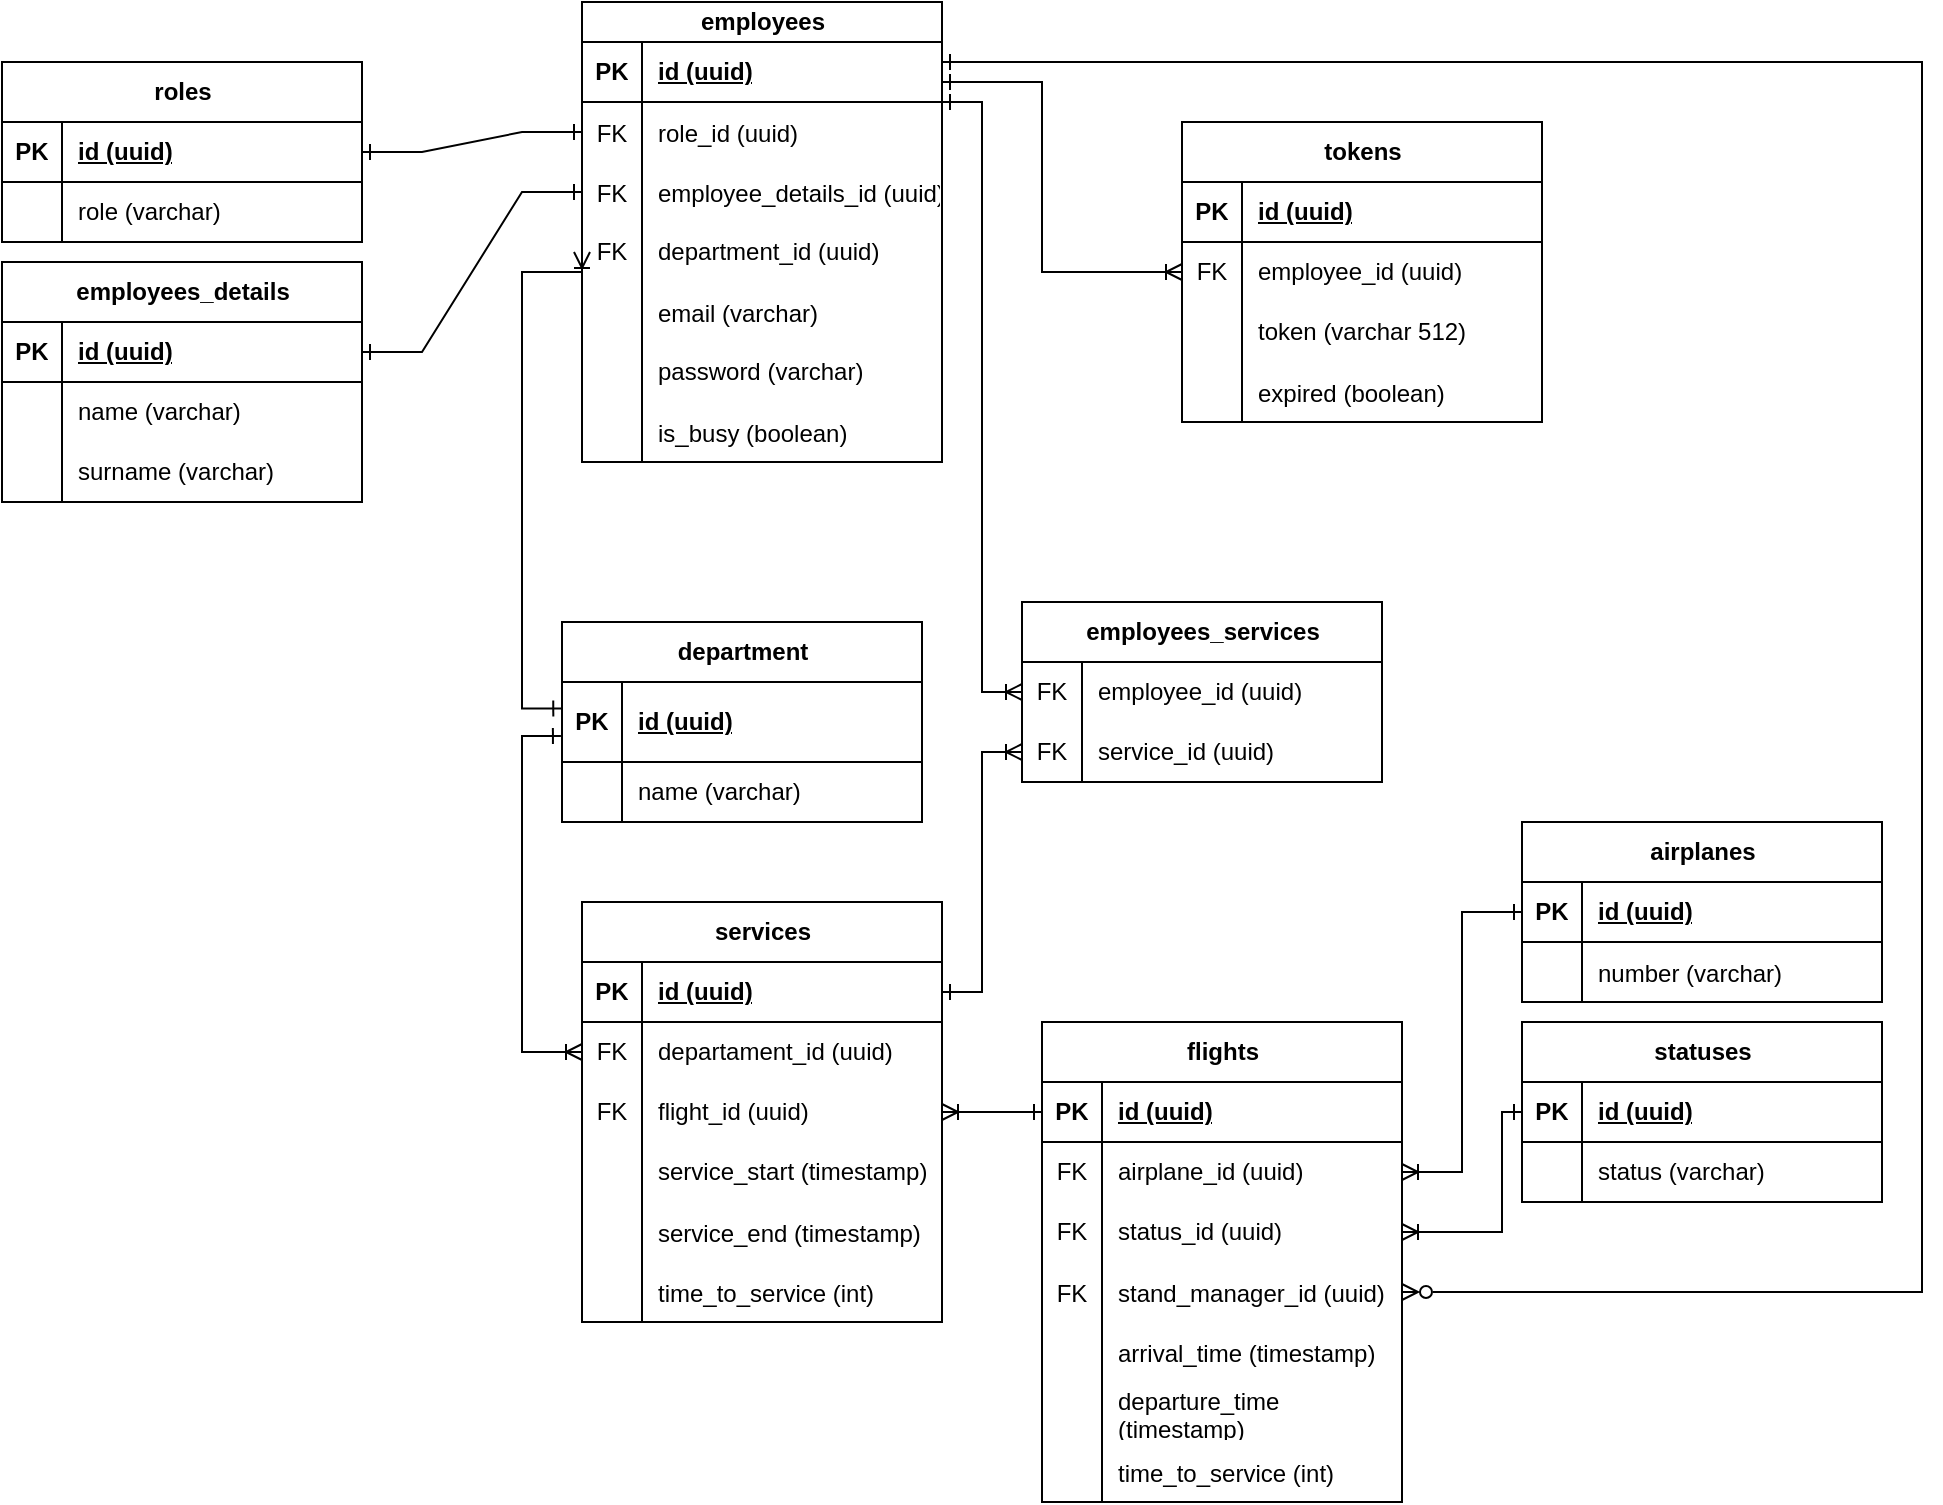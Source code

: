 <mxfile version="21.3.7" type="device">
  <diagram name="Page-1" id="9OQjHVaJ9Mn7HhpADd8H">
    <mxGraphModel dx="478" dy="251" grid="1" gridSize="10" guides="1" tooltips="1" connect="1" arrows="1" fold="1" page="1" pageScale="1" pageWidth="1100" pageHeight="850" math="0" shadow="0">
      <root>
        <mxCell id="0" />
        <mxCell id="1" parent="0" />
        <mxCell id="fizFwtKaP-gUEQBEpYHd-14" value="&lt;div&gt;roles&lt;/div&gt;" style="shape=table;startSize=30;container=1;collapsible=1;childLayout=tableLayout;fixedRows=1;rowLines=0;fontStyle=1;align=center;resizeLast=1;html=1;" parent="1" vertex="1">
          <mxGeometry x="110" y="40" width="180" height="90" as="geometry" />
        </mxCell>
        <mxCell id="fizFwtKaP-gUEQBEpYHd-15" value="" style="shape=tableRow;horizontal=0;startSize=0;swimlaneHead=0;swimlaneBody=0;fillColor=none;collapsible=0;dropTarget=0;points=[[0,0.5],[1,0.5]];portConstraint=eastwest;top=0;left=0;right=0;bottom=1;" parent="fizFwtKaP-gUEQBEpYHd-14" vertex="1">
          <mxGeometry y="30" width="180" height="30" as="geometry" />
        </mxCell>
        <mxCell id="fizFwtKaP-gUEQBEpYHd-16" value="PK" style="shape=partialRectangle;connectable=0;fillColor=none;top=0;left=0;bottom=0;right=0;fontStyle=1;overflow=hidden;whiteSpace=wrap;html=1;" parent="fizFwtKaP-gUEQBEpYHd-15" vertex="1">
          <mxGeometry width="30" height="30" as="geometry">
            <mxRectangle width="30" height="30" as="alternateBounds" />
          </mxGeometry>
        </mxCell>
        <mxCell id="fizFwtKaP-gUEQBEpYHd-17" value="id (uuid)" style="shape=partialRectangle;connectable=0;fillColor=none;top=0;left=0;bottom=0;right=0;align=left;spacingLeft=6;fontStyle=5;overflow=hidden;whiteSpace=wrap;html=1;" parent="fizFwtKaP-gUEQBEpYHd-15" vertex="1">
          <mxGeometry x="30" width="150" height="30" as="geometry">
            <mxRectangle width="150" height="30" as="alternateBounds" />
          </mxGeometry>
        </mxCell>
        <mxCell id="fizFwtKaP-gUEQBEpYHd-18" value="" style="shape=tableRow;horizontal=0;startSize=0;swimlaneHead=0;swimlaneBody=0;fillColor=none;collapsible=0;dropTarget=0;points=[[0,0.5],[1,0.5]];portConstraint=eastwest;top=0;left=0;right=0;bottom=0;" parent="fizFwtKaP-gUEQBEpYHd-14" vertex="1">
          <mxGeometry y="60" width="180" height="30" as="geometry" />
        </mxCell>
        <mxCell id="fizFwtKaP-gUEQBEpYHd-19" value="" style="shape=partialRectangle;connectable=0;fillColor=none;top=0;left=0;bottom=0;right=0;editable=1;overflow=hidden;whiteSpace=wrap;html=1;" parent="fizFwtKaP-gUEQBEpYHd-18" vertex="1">
          <mxGeometry width="30" height="30" as="geometry">
            <mxRectangle width="30" height="30" as="alternateBounds" />
          </mxGeometry>
        </mxCell>
        <mxCell id="fizFwtKaP-gUEQBEpYHd-20" value="role (varchar)" style="shape=partialRectangle;connectable=0;fillColor=none;top=0;left=0;bottom=0;right=0;align=left;spacingLeft=6;overflow=hidden;whiteSpace=wrap;html=1;" parent="fizFwtKaP-gUEQBEpYHd-18" vertex="1">
          <mxGeometry x="30" width="150" height="30" as="geometry">
            <mxRectangle width="150" height="30" as="alternateBounds" />
          </mxGeometry>
        </mxCell>
        <mxCell id="fizFwtKaP-gUEQBEpYHd-28" value="flights" style="shape=table;startSize=30;container=1;collapsible=1;childLayout=tableLayout;fixedRows=1;rowLines=0;fontStyle=1;align=center;resizeLast=1;html=1;" parent="1" vertex="1">
          <mxGeometry x="630" y="520" width="180" height="240" as="geometry" />
        </mxCell>
        <mxCell id="fizFwtKaP-gUEQBEpYHd-29" value="" style="shape=tableRow;horizontal=0;startSize=0;swimlaneHead=0;swimlaneBody=0;fillColor=none;collapsible=0;dropTarget=0;points=[[0,0.5],[1,0.5]];portConstraint=eastwest;top=0;left=0;right=0;bottom=1;" parent="fizFwtKaP-gUEQBEpYHd-28" vertex="1">
          <mxGeometry y="30" width="180" height="30" as="geometry" />
        </mxCell>
        <mxCell id="fizFwtKaP-gUEQBEpYHd-30" value="PK" style="shape=partialRectangle;connectable=0;fillColor=none;top=0;left=0;bottom=0;right=0;fontStyle=1;overflow=hidden;whiteSpace=wrap;html=1;" parent="fizFwtKaP-gUEQBEpYHd-29" vertex="1">
          <mxGeometry width="30" height="30" as="geometry">
            <mxRectangle width="30" height="30" as="alternateBounds" />
          </mxGeometry>
        </mxCell>
        <mxCell id="fizFwtKaP-gUEQBEpYHd-31" value="id  (uuid)" style="shape=partialRectangle;connectable=0;fillColor=none;top=0;left=0;bottom=0;right=0;align=left;spacingLeft=6;fontStyle=5;overflow=hidden;whiteSpace=wrap;html=1;" parent="fizFwtKaP-gUEQBEpYHd-29" vertex="1">
          <mxGeometry x="30" width="150" height="30" as="geometry">
            <mxRectangle width="150" height="30" as="alternateBounds" />
          </mxGeometry>
        </mxCell>
        <mxCell id="fizFwtKaP-gUEQBEpYHd-32" value="" style="shape=tableRow;horizontal=0;startSize=0;swimlaneHead=0;swimlaneBody=0;fillColor=none;collapsible=0;dropTarget=0;points=[[0,0.5],[1,0.5]];portConstraint=eastwest;top=0;left=0;right=0;bottom=0;" parent="fizFwtKaP-gUEQBEpYHd-28" vertex="1">
          <mxGeometry y="60" width="180" height="30" as="geometry" />
        </mxCell>
        <mxCell id="fizFwtKaP-gUEQBEpYHd-33" value="FK" style="shape=partialRectangle;connectable=0;fillColor=none;top=0;left=0;bottom=0;right=0;editable=1;overflow=hidden;whiteSpace=wrap;html=1;" parent="fizFwtKaP-gUEQBEpYHd-32" vertex="1">
          <mxGeometry width="30" height="30" as="geometry">
            <mxRectangle width="30" height="30" as="alternateBounds" />
          </mxGeometry>
        </mxCell>
        <mxCell id="fizFwtKaP-gUEQBEpYHd-34" value="airplane_id (uuid)" style="shape=partialRectangle;connectable=0;fillColor=none;top=0;left=0;bottom=0;right=0;align=left;spacingLeft=6;overflow=hidden;whiteSpace=wrap;html=1;" parent="fizFwtKaP-gUEQBEpYHd-32" vertex="1">
          <mxGeometry x="30" width="150" height="30" as="geometry">
            <mxRectangle width="150" height="30" as="alternateBounds" />
          </mxGeometry>
        </mxCell>
        <mxCell id="fizFwtKaP-gUEQBEpYHd-35" value="" style="shape=tableRow;horizontal=0;startSize=0;swimlaneHead=0;swimlaneBody=0;fillColor=none;collapsible=0;dropTarget=0;points=[[0,0.5],[1,0.5]];portConstraint=eastwest;top=0;left=0;right=0;bottom=0;" parent="fizFwtKaP-gUEQBEpYHd-28" vertex="1">
          <mxGeometry y="90" width="180" height="30" as="geometry" />
        </mxCell>
        <mxCell id="fizFwtKaP-gUEQBEpYHd-36" value="FK" style="shape=partialRectangle;connectable=0;fillColor=none;top=0;left=0;bottom=0;right=0;editable=1;overflow=hidden;whiteSpace=wrap;html=1;" parent="fizFwtKaP-gUEQBEpYHd-35" vertex="1">
          <mxGeometry width="30" height="30" as="geometry">
            <mxRectangle width="30" height="30" as="alternateBounds" />
          </mxGeometry>
        </mxCell>
        <mxCell id="fizFwtKaP-gUEQBEpYHd-37" value="status_id (uuid)" style="shape=partialRectangle;connectable=0;fillColor=none;top=0;left=0;bottom=0;right=0;align=left;spacingLeft=6;overflow=hidden;whiteSpace=wrap;html=1;" parent="fizFwtKaP-gUEQBEpYHd-35" vertex="1">
          <mxGeometry x="30" width="150" height="30" as="geometry">
            <mxRectangle width="150" height="30" as="alternateBounds" />
          </mxGeometry>
        </mxCell>
        <mxCell id="jqcLIRP0KxZB22nL3puD-4" value="" style="shape=tableRow;horizontal=0;startSize=0;swimlaneHead=0;swimlaneBody=0;fillColor=none;collapsible=0;dropTarget=0;points=[[0,0.5],[1,0.5]];portConstraint=eastwest;top=0;left=0;right=0;bottom=0;" parent="fizFwtKaP-gUEQBEpYHd-28" vertex="1">
          <mxGeometry y="120" width="180" height="30" as="geometry" />
        </mxCell>
        <mxCell id="jqcLIRP0KxZB22nL3puD-5" value="FK" style="shape=partialRectangle;connectable=0;fillColor=none;top=0;left=0;bottom=0;right=0;editable=1;overflow=hidden;" parent="jqcLIRP0KxZB22nL3puD-4" vertex="1">
          <mxGeometry width="30" height="30" as="geometry">
            <mxRectangle width="30" height="30" as="alternateBounds" />
          </mxGeometry>
        </mxCell>
        <mxCell id="jqcLIRP0KxZB22nL3puD-6" value="stand_manager_id (uuid)" style="shape=partialRectangle;connectable=0;fillColor=none;top=0;left=0;bottom=0;right=0;align=left;spacingLeft=6;overflow=hidden;" parent="jqcLIRP0KxZB22nL3puD-4" vertex="1">
          <mxGeometry x="30" width="150" height="30" as="geometry">
            <mxRectangle width="150" height="30" as="alternateBounds" />
          </mxGeometry>
        </mxCell>
        <mxCell id="-cMEag2Gtz8MjiKgJncV-165" value="" style="shape=tableRow;horizontal=0;startSize=0;swimlaneHead=0;swimlaneBody=0;fillColor=none;collapsible=0;dropTarget=0;points=[[0,0.5],[1,0.5]];portConstraint=eastwest;top=0;left=0;right=0;bottom=0;" parent="fizFwtKaP-gUEQBEpYHd-28" vertex="1">
          <mxGeometry y="150" width="180" height="30" as="geometry" />
        </mxCell>
        <mxCell id="-cMEag2Gtz8MjiKgJncV-166" value="" style="shape=partialRectangle;connectable=0;fillColor=none;top=0;left=0;bottom=0;right=0;editable=1;overflow=hidden;" parent="-cMEag2Gtz8MjiKgJncV-165" vertex="1">
          <mxGeometry width="30" height="30" as="geometry">
            <mxRectangle width="30" height="30" as="alternateBounds" />
          </mxGeometry>
        </mxCell>
        <mxCell id="-cMEag2Gtz8MjiKgJncV-167" value="arrival_time (timestamp)" style="shape=partialRectangle;connectable=0;fillColor=none;top=0;left=0;bottom=0;right=0;align=left;spacingLeft=6;overflow=hidden;" parent="-cMEag2Gtz8MjiKgJncV-165" vertex="1">
          <mxGeometry x="30" width="150" height="30" as="geometry">
            <mxRectangle width="150" height="30" as="alternateBounds" />
          </mxGeometry>
        </mxCell>
        <mxCell id="fizFwtKaP-gUEQBEpYHd-38" value="" style="shape=tableRow;horizontal=0;startSize=0;swimlaneHead=0;swimlaneBody=0;fillColor=none;collapsible=0;dropTarget=0;points=[[0,0.5],[1,0.5]];portConstraint=eastwest;top=0;left=0;right=0;bottom=0;" parent="fizFwtKaP-gUEQBEpYHd-28" vertex="1">
          <mxGeometry y="180" width="180" height="30" as="geometry" />
        </mxCell>
        <mxCell id="fizFwtKaP-gUEQBEpYHd-39" value="" style="shape=partialRectangle;connectable=0;fillColor=none;top=0;left=0;bottom=0;right=0;editable=1;overflow=hidden;whiteSpace=wrap;html=1;" parent="fizFwtKaP-gUEQBEpYHd-38" vertex="1">
          <mxGeometry width="30" height="30" as="geometry">
            <mxRectangle width="30" height="30" as="alternateBounds" />
          </mxGeometry>
        </mxCell>
        <mxCell id="fizFwtKaP-gUEQBEpYHd-40" value="departure_time (timestamp)" style="shape=partialRectangle;connectable=0;fillColor=none;top=0;left=0;bottom=0;right=0;align=left;spacingLeft=6;overflow=hidden;whiteSpace=wrap;html=1;" parent="fizFwtKaP-gUEQBEpYHd-38" vertex="1">
          <mxGeometry x="30" width="150" height="30" as="geometry">
            <mxRectangle width="150" height="30" as="alternateBounds" />
          </mxGeometry>
        </mxCell>
        <mxCell id="jqcLIRP0KxZB22nL3puD-11" value="" style="shape=tableRow;horizontal=0;startSize=0;swimlaneHead=0;swimlaneBody=0;fillColor=none;collapsible=0;dropTarget=0;points=[[0,0.5],[1,0.5]];portConstraint=eastwest;top=0;left=0;right=0;bottom=0;" parent="fizFwtKaP-gUEQBEpYHd-28" vertex="1">
          <mxGeometry y="210" width="180" height="30" as="geometry" />
        </mxCell>
        <mxCell id="jqcLIRP0KxZB22nL3puD-12" value="" style="shape=partialRectangle;connectable=0;fillColor=none;top=0;left=0;bottom=0;right=0;editable=1;overflow=hidden;" parent="jqcLIRP0KxZB22nL3puD-11" vertex="1">
          <mxGeometry width="30" height="30" as="geometry">
            <mxRectangle width="30" height="30" as="alternateBounds" />
          </mxGeometry>
        </mxCell>
        <mxCell id="jqcLIRP0KxZB22nL3puD-13" value="time_to_service (int)" style="shape=partialRectangle;connectable=0;fillColor=none;top=0;left=0;bottom=0;right=0;align=left;spacingLeft=6;overflow=hidden;" parent="jqcLIRP0KxZB22nL3puD-11" vertex="1">
          <mxGeometry x="30" width="150" height="30" as="geometry">
            <mxRectangle width="150" height="30" as="alternateBounds" />
          </mxGeometry>
        </mxCell>
        <mxCell id="fizFwtKaP-gUEQBEpYHd-54" value="airplanes" style="shape=table;startSize=30;container=1;collapsible=1;childLayout=tableLayout;fixedRows=1;rowLines=0;fontStyle=1;align=center;resizeLast=1;html=1;" parent="1" vertex="1">
          <mxGeometry x="870" y="420" width="180" height="90" as="geometry" />
        </mxCell>
        <mxCell id="fizFwtKaP-gUEQBEpYHd-55" value="" style="shape=tableRow;horizontal=0;startSize=0;swimlaneHead=0;swimlaneBody=0;fillColor=none;collapsible=0;dropTarget=0;points=[[0,0.5],[1,0.5]];portConstraint=eastwest;top=0;left=0;right=0;bottom=1;" parent="fizFwtKaP-gUEQBEpYHd-54" vertex="1">
          <mxGeometry y="30" width="180" height="30" as="geometry" />
        </mxCell>
        <mxCell id="fizFwtKaP-gUEQBEpYHd-56" value="PK" style="shape=partialRectangle;connectable=0;fillColor=none;top=0;left=0;bottom=0;right=0;fontStyle=1;overflow=hidden;whiteSpace=wrap;html=1;" parent="fizFwtKaP-gUEQBEpYHd-55" vertex="1">
          <mxGeometry width="30" height="30" as="geometry">
            <mxRectangle width="30" height="30" as="alternateBounds" />
          </mxGeometry>
        </mxCell>
        <mxCell id="fizFwtKaP-gUEQBEpYHd-57" value="id (uuid)" style="shape=partialRectangle;connectable=0;fillColor=none;top=0;left=0;bottom=0;right=0;align=left;spacingLeft=6;fontStyle=5;overflow=hidden;whiteSpace=wrap;html=1;" parent="fizFwtKaP-gUEQBEpYHd-55" vertex="1">
          <mxGeometry x="30" width="150" height="30" as="geometry">
            <mxRectangle width="150" height="30" as="alternateBounds" />
          </mxGeometry>
        </mxCell>
        <mxCell id="-cMEag2Gtz8MjiKgJncV-33" value="" style="shape=tableRow;horizontal=0;startSize=0;swimlaneHead=0;swimlaneBody=0;fillColor=none;collapsible=0;dropTarget=0;points=[[0,0.5],[1,0.5]];portConstraint=eastwest;top=0;left=0;right=0;bottom=0;" parent="fizFwtKaP-gUEQBEpYHd-54" vertex="1">
          <mxGeometry y="60" width="180" height="30" as="geometry" />
        </mxCell>
        <mxCell id="-cMEag2Gtz8MjiKgJncV-34" value="" style="shape=partialRectangle;connectable=0;fillColor=none;top=0;left=0;bottom=0;right=0;editable=1;overflow=hidden;" parent="-cMEag2Gtz8MjiKgJncV-33" vertex="1">
          <mxGeometry width="30" height="30" as="geometry">
            <mxRectangle width="30" height="30" as="alternateBounds" />
          </mxGeometry>
        </mxCell>
        <mxCell id="-cMEag2Gtz8MjiKgJncV-35" value="number (varchar)" style="shape=partialRectangle;connectable=0;fillColor=none;top=0;left=0;bottom=0;right=0;align=left;spacingLeft=6;overflow=hidden;" parent="-cMEag2Gtz8MjiKgJncV-33" vertex="1">
          <mxGeometry x="30" width="150" height="30" as="geometry">
            <mxRectangle width="150" height="30" as="alternateBounds" />
          </mxGeometry>
        </mxCell>
        <mxCell id="fizFwtKaP-gUEQBEpYHd-91" value="statuses" style="shape=table;startSize=30;container=1;collapsible=1;childLayout=tableLayout;fixedRows=1;rowLines=0;fontStyle=1;align=center;resizeLast=1;html=1;" parent="1" vertex="1">
          <mxGeometry x="870" y="520" width="180" height="90" as="geometry" />
        </mxCell>
        <mxCell id="fizFwtKaP-gUEQBEpYHd-92" value="" style="shape=tableRow;horizontal=0;startSize=0;swimlaneHead=0;swimlaneBody=0;fillColor=none;collapsible=0;dropTarget=0;points=[[0,0.5],[1,0.5]];portConstraint=eastwest;top=0;left=0;right=0;bottom=1;" parent="fizFwtKaP-gUEQBEpYHd-91" vertex="1">
          <mxGeometry y="30" width="180" height="30" as="geometry" />
        </mxCell>
        <mxCell id="fizFwtKaP-gUEQBEpYHd-93" value="PK" style="shape=partialRectangle;connectable=0;fillColor=none;top=0;left=0;bottom=0;right=0;fontStyle=1;overflow=hidden;whiteSpace=wrap;html=1;" parent="fizFwtKaP-gUEQBEpYHd-92" vertex="1">
          <mxGeometry width="30" height="30" as="geometry">
            <mxRectangle width="30" height="30" as="alternateBounds" />
          </mxGeometry>
        </mxCell>
        <mxCell id="fizFwtKaP-gUEQBEpYHd-94" value="id (uuid)" style="shape=partialRectangle;connectable=0;fillColor=none;top=0;left=0;bottom=0;right=0;align=left;spacingLeft=6;fontStyle=5;overflow=hidden;whiteSpace=wrap;html=1;" parent="fizFwtKaP-gUEQBEpYHd-92" vertex="1">
          <mxGeometry x="30" width="150" height="30" as="geometry">
            <mxRectangle width="150" height="30" as="alternateBounds" />
          </mxGeometry>
        </mxCell>
        <mxCell id="fizFwtKaP-gUEQBEpYHd-95" value="" style="shape=tableRow;horizontal=0;startSize=0;swimlaneHead=0;swimlaneBody=0;fillColor=none;collapsible=0;dropTarget=0;points=[[0,0.5],[1,0.5]];portConstraint=eastwest;top=0;left=0;right=0;bottom=0;" parent="fizFwtKaP-gUEQBEpYHd-91" vertex="1">
          <mxGeometry y="60" width="180" height="30" as="geometry" />
        </mxCell>
        <mxCell id="fizFwtKaP-gUEQBEpYHd-96" value="" style="shape=partialRectangle;connectable=0;fillColor=none;top=0;left=0;bottom=0;right=0;editable=1;overflow=hidden;whiteSpace=wrap;html=1;" parent="fizFwtKaP-gUEQBEpYHd-95" vertex="1">
          <mxGeometry width="30" height="30" as="geometry">
            <mxRectangle width="30" height="30" as="alternateBounds" />
          </mxGeometry>
        </mxCell>
        <mxCell id="fizFwtKaP-gUEQBEpYHd-97" value="status (varchar)" style="shape=partialRectangle;connectable=0;fillColor=none;top=0;left=0;bottom=0;right=0;align=left;spacingLeft=6;overflow=hidden;whiteSpace=wrap;html=1;" parent="fizFwtKaP-gUEQBEpYHd-95" vertex="1">
          <mxGeometry x="30" width="150" height="30" as="geometry">
            <mxRectangle width="150" height="30" as="alternateBounds" />
          </mxGeometry>
        </mxCell>
        <mxCell id="aSLMsY_gwejVtc-nCJcl-1" value="employees_details" style="shape=table;startSize=30;container=1;collapsible=1;childLayout=tableLayout;fixedRows=1;rowLines=0;fontStyle=1;align=center;resizeLast=1;html=1;" parent="1" vertex="1">
          <mxGeometry x="110" y="140" width="180" height="120" as="geometry" />
        </mxCell>
        <mxCell id="aSLMsY_gwejVtc-nCJcl-2" value="" style="shape=tableRow;horizontal=0;startSize=0;swimlaneHead=0;swimlaneBody=0;fillColor=none;collapsible=0;dropTarget=0;points=[[0,0.5],[1,0.5]];portConstraint=eastwest;top=0;left=0;right=0;bottom=1;" parent="aSLMsY_gwejVtc-nCJcl-1" vertex="1">
          <mxGeometry y="30" width="180" height="30" as="geometry" />
        </mxCell>
        <mxCell id="aSLMsY_gwejVtc-nCJcl-3" value="PK" style="shape=partialRectangle;connectable=0;fillColor=none;top=0;left=0;bottom=0;right=0;fontStyle=1;overflow=hidden;whiteSpace=wrap;html=1;" parent="aSLMsY_gwejVtc-nCJcl-2" vertex="1">
          <mxGeometry width="30" height="30" as="geometry">
            <mxRectangle width="30" height="30" as="alternateBounds" />
          </mxGeometry>
        </mxCell>
        <mxCell id="aSLMsY_gwejVtc-nCJcl-4" value="id (uuid)" style="shape=partialRectangle;connectable=0;fillColor=none;top=0;left=0;bottom=0;right=0;align=left;spacingLeft=6;fontStyle=5;overflow=hidden;whiteSpace=wrap;html=1;" parent="aSLMsY_gwejVtc-nCJcl-2" vertex="1">
          <mxGeometry x="30" width="150" height="30" as="geometry">
            <mxRectangle width="150" height="30" as="alternateBounds" />
          </mxGeometry>
        </mxCell>
        <mxCell id="aSLMsY_gwejVtc-nCJcl-5" value="" style="shape=tableRow;horizontal=0;startSize=0;swimlaneHead=0;swimlaneBody=0;fillColor=none;collapsible=0;dropTarget=0;points=[[0,0.5],[1,0.5]];portConstraint=eastwest;top=0;left=0;right=0;bottom=0;" parent="aSLMsY_gwejVtc-nCJcl-1" vertex="1">
          <mxGeometry y="60" width="180" height="30" as="geometry" />
        </mxCell>
        <mxCell id="aSLMsY_gwejVtc-nCJcl-6" value="" style="shape=partialRectangle;connectable=0;fillColor=none;top=0;left=0;bottom=0;right=0;editable=1;overflow=hidden;whiteSpace=wrap;html=1;" parent="aSLMsY_gwejVtc-nCJcl-5" vertex="1">
          <mxGeometry width="30" height="30" as="geometry">
            <mxRectangle width="30" height="30" as="alternateBounds" />
          </mxGeometry>
        </mxCell>
        <mxCell id="aSLMsY_gwejVtc-nCJcl-7" value="name (varchar)" style="shape=partialRectangle;connectable=0;fillColor=none;top=0;left=0;bottom=0;right=0;align=left;spacingLeft=6;overflow=hidden;whiteSpace=wrap;html=1;" parent="aSLMsY_gwejVtc-nCJcl-5" vertex="1">
          <mxGeometry x="30" width="150" height="30" as="geometry">
            <mxRectangle width="150" height="30" as="alternateBounds" />
          </mxGeometry>
        </mxCell>
        <mxCell id="aSLMsY_gwejVtc-nCJcl-8" value="" style="shape=tableRow;horizontal=0;startSize=0;swimlaneHead=0;swimlaneBody=0;fillColor=none;collapsible=0;dropTarget=0;points=[[0,0.5],[1,0.5]];portConstraint=eastwest;top=0;left=0;right=0;bottom=0;" parent="aSLMsY_gwejVtc-nCJcl-1" vertex="1">
          <mxGeometry y="90" width="180" height="30" as="geometry" />
        </mxCell>
        <mxCell id="aSLMsY_gwejVtc-nCJcl-9" value="" style="shape=partialRectangle;connectable=0;fillColor=none;top=0;left=0;bottom=0;right=0;editable=1;overflow=hidden;whiteSpace=wrap;html=1;" parent="aSLMsY_gwejVtc-nCJcl-8" vertex="1">
          <mxGeometry width="30" height="30" as="geometry">
            <mxRectangle width="30" height="30" as="alternateBounds" />
          </mxGeometry>
        </mxCell>
        <mxCell id="aSLMsY_gwejVtc-nCJcl-10" value="surname (varchar)" style="shape=partialRectangle;connectable=0;fillColor=none;top=0;left=0;bottom=0;right=0;align=left;spacingLeft=6;overflow=hidden;whiteSpace=wrap;html=1;" parent="aSLMsY_gwejVtc-nCJcl-8" vertex="1">
          <mxGeometry x="30" width="150" height="30" as="geometry">
            <mxRectangle width="150" height="30" as="alternateBounds" />
          </mxGeometry>
        </mxCell>
        <mxCell id="-cMEag2Gtz8MjiKgJncV-17" value="&lt;div&gt;employees&lt;/div&gt;" style="shape=table;startSize=20;container=1;collapsible=1;childLayout=tableLayout;fixedRows=1;rowLines=0;fontStyle=1;align=center;resizeLast=1;html=1;" parent="1" vertex="1">
          <mxGeometry x="400" y="10" width="180" height="230" as="geometry" />
        </mxCell>
        <mxCell id="-cMEag2Gtz8MjiKgJncV-18" value="" style="shape=tableRow;horizontal=0;startSize=0;swimlaneHead=0;swimlaneBody=0;fillColor=none;collapsible=0;dropTarget=0;points=[[0,0.5],[1,0.5]];portConstraint=eastwest;top=0;left=0;right=0;bottom=1;" parent="-cMEag2Gtz8MjiKgJncV-17" vertex="1">
          <mxGeometry y="20" width="180" height="30" as="geometry" />
        </mxCell>
        <mxCell id="-cMEag2Gtz8MjiKgJncV-19" value="PK" style="shape=partialRectangle;connectable=0;fillColor=none;top=0;left=0;bottom=0;right=0;fontStyle=1;overflow=hidden;whiteSpace=wrap;html=1;" parent="-cMEag2Gtz8MjiKgJncV-18" vertex="1">
          <mxGeometry width="30" height="30" as="geometry">
            <mxRectangle width="30" height="30" as="alternateBounds" />
          </mxGeometry>
        </mxCell>
        <mxCell id="-cMEag2Gtz8MjiKgJncV-20" value="id (uuid)" style="shape=partialRectangle;connectable=0;fillColor=none;top=0;left=0;bottom=0;right=0;align=left;spacingLeft=6;fontStyle=5;overflow=hidden;whiteSpace=wrap;html=1;" parent="-cMEag2Gtz8MjiKgJncV-18" vertex="1">
          <mxGeometry x="30" width="150" height="30" as="geometry">
            <mxRectangle width="150" height="30" as="alternateBounds" />
          </mxGeometry>
        </mxCell>
        <mxCell id="-cMEag2Gtz8MjiKgJncV-30" value="" style="shape=tableRow;horizontal=0;startSize=0;swimlaneHead=0;swimlaneBody=0;fillColor=none;collapsible=0;dropTarget=0;points=[[0,0.5],[1,0.5]];portConstraint=eastwest;top=0;left=0;right=0;bottom=0;" parent="-cMEag2Gtz8MjiKgJncV-17" vertex="1">
          <mxGeometry y="50" width="180" height="30" as="geometry" />
        </mxCell>
        <mxCell id="-cMEag2Gtz8MjiKgJncV-31" value="FK" style="shape=partialRectangle;connectable=0;fillColor=none;top=0;left=0;bottom=0;right=0;editable=1;overflow=hidden;" parent="-cMEag2Gtz8MjiKgJncV-30" vertex="1">
          <mxGeometry width="30" height="30" as="geometry">
            <mxRectangle width="30" height="30" as="alternateBounds" />
          </mxGeometry>
        </mxCell>
        <mxCell id="-cMEag2Gtz8MjiKgJncV-32" value="role_id (uuid)" style="shape=partialRectangle;connectable=0;fillColor=none;top=0;left=0;bottom=0;right=0;align=left;spacingLeft=6;overflow=hidden;" parent="-cMEag2Gtz8MjiKgJncV-30" vertex="1">
          <mxGeometry x="30" width="150" height="30" as="geometry">
            <mxRectangle width="150" height="30" as="alternateBounds" />
          </mxGeometry>
        </mxCell>
        <mxCell id="BI6Cwxl6OkBdOga8J139-100" value="" style="shape=tableRow;horizontal=0;startSize=0;swimlaneHead=0;swimlaneBody=0;fillColor=none;collapsible=0;dropTarget=0;points=[[0,0.5],[1,0.5]];portConstraint=eastwest;top=0;left=0;right=0;bottom=0;" parent="-cMEag2Gtz8MjiKgJncV-17" vertex="1">
          <mxGeometry y="80" width="180" height="30" as="geometry" />
        </mxCell>
        <mxCell id="BI6Cwxl6OkBdOga8J139-101" value="FK" style="shape=partialRectangle;connectable=0;fillColor=none;top=0;left=0;bottom=0;right=0;editable=1;overflow=hidden;" parent="BI6Cwxl6OkBdOga8J139-100" vertex="1">
          <mxGeometry width="30" height="30" as="geometry">
            <mxRectangle width="30" height="30" as="alternateBounds" />
          </mxGeometry>
        </mxCell>
        <mxCell id="BI6Cwxl6OkBdOga8J139-102" value="employee_details_id (uuid)" style="shape=partialRectangle;connectable=0;fillColor=none;top=0;left=0;bottom=0;right=0;align=left;spacingLeft=6;overflow=hidden;" parent="BI6Cwxl6OkBdOga8J139-100" vertex="1">
          <mxGeometry x="30" width="150" height="30" as="geometry">
            <mxRectangle width="150" height="30" as="alternateBounds" />
          </mxGeometry>
        </mxCell>
        <mxCell id="rjjvpH9GP6Y3zkPVKBDB-2" value="" style="shape=tableRow;horizontal=0;startSize=0;swimlaneHead=0;swimlaneBody=0;fillColor=none;collapsible=0;dropTarget=0;points=[[0,0.5],[1,0.5]];portConstraint=eastwest;top=0;left=0;right=0;bottom=0;" parent="-cMEag2Gtz8MjiKgJncV-17" vertex="1">
          <mxGeometry y="110" width="180" height="30" as="geometry" />
        </mxCell>
        <mxCell id="rjjvpH9GP6Y3zkPVKBDB-3" value="FK" style="shape=partialRectangle;connectable=0;fillColor=none;top=0;left=0;bottom=0;right=0;fontStyle=0;overflow=hidden;whiteSpace=wrap;html=1;" parent="rjjvpH9GP6Y3zkPVKBDB-2" vertex="1">
          <mxGeometry width="30" height="30" as="geometry">
            <mxRectangle width="30" height="30" as="alternateBounds" />
          </mxGeometry>
        </mxCell>
        <mxCell id="rjjvpH9GP6Y3zkPVKBDB-4" value="department_id (uuid)" style="shape=partialRectangle;connectable=0;fillColor=none;top=0;left=0;bottom=0;right=0;align=left;spacingLeft=6;fontStyle=0;overflow=hidden;whiteSpace=wrap;html=1;" parent="rjjvpH9GP6Y3zkPVKBDB-2" vertex="1">
          <mxGeometry x="30" width="150" height="30" as="geometry">
            <mxRectangle width="150" height="30" as="alternateBounds" />
          </mxGeometry>
        </mxCell>
        <mxCell id="sLv4PlJb-Pf256ncReUc-1" value="" style="shape=tableRow;horizontal=0;startSize=0;swimlaneHead=0;swimlaneBody=0;fillColor=none;collapsible=0;dropTarget=0;points=[[0,0.5],[1,0.5]];portConstraint=eastwest;top=0;left=0;right=0;bottom=0;" parent="-cMEag2Gtz8MjiKgJncV-17" vertex="1">
          <mxGeometry y="140" width="180" height="30" as="geometry" />
        </mxCell>
        <mxCell id="sLv4PlJb-Pf256ncReUc-2" value="" style="shape=partialRectangle;connectable=0;fillColor=none;top=0;left=0;bottom=0;right=0;editable=1;overflow=hidden;" parent="sLv4PlJb-Pf256ncReUc-1" vertex="1">
          <mxGeometry width="30" height="30" as="geometry">
            <mxRectangle width="30" height="30" as="alternateBounds" />
          </mxGeometry>
        </mxCell>
        <mxCell id="sLv4PlJb-Pf256ncReUc-3" value="email (varchar)" style="shape=partialRectangle;connectable=0;fillColor=none;top=0;left=0;bottom=0;right=0;align=left;spacingLeft=6;overflow=hidden;" parent="sLv4PlJb-Pf256ncReUc-1" vertex="1">
          <mxGeometry x="30" width="150" height="30" as="geometry">
            <mxRectangle width="150" height="30" as="alternateBounds" />
          </mxGeometry>
        </mxCell>
        <mxCell id="-cMEag2Gtz8MjiKgJncV-24" value="" style="shape=tableRow;horizontal=0;startSize=0;swimlaneHead=0;swimlaneBody=0;fillColor=none;collapsible=0;dropTarget=0;points=[[0,0.5],[1,0.5]];portConstraint=eastwest;top=0;left=0;right=0;bottom=0;" parent="-cMEag2Gtz8MjiKgJncV-17" vertex="1">
          <mxGeometry y="170" width="180" height="30" as="geometry" />
        </mxCell>
        <mxCell id="-cMEag2Gtz8MjiKgJncV-25" value="" style="shape=partialRectangle;connectable=0;fillColor=none;top=0;left=0;bottom=0;right=0;editable=1;overflow=hidden;whiteSpace=wrap;html=1;" parent="-cMEag2Gtz8MjiKgJncV-24" vertex="1">
          <mxGeometry width="30" height="30" as="geometry">
            <mxRectangle width="30" height="30" as="alternateBounds" />
          </mxGeometry>
        </mxCell>
        <mxCell id="-cMEag2Gtz8MjiKgJncV-26" value="password (varchar)" style="shape=partialRectangle;connectable=0;fillColor=none;top=0;left=0;bottom=0;right=0;align=left;spacingLeft=6;overflow=hidden;whiteSpace=wrap;html=1;" parent="-cMEag2Gtz8MjiKgJncV-24" vertex="1">
          <mxGeometry x="30" width="150" height="30" as="geometry">
            <mxRectangle width="150" height="30" as="alternateBounds" />
          </mxGeometry>
        </mxCell>
        <mxCell id="1ASlQ5axTA9hK-kHF2px-1" value="" style="shape=tableRow;horizontal=0;startSize=0;swimlaneHead=0;swimlaneBody=0;fillColor=none;collapsible=0;dropTarget=0;points=[[0,0.5],[1,0.5]];portConstraint=eastwest;top=0;left=0;right=0;bottom=0;" parent="-cMEag2Gtz8MjiKgJncV-17" vertex="1">
          <mxGeometry y="200" width="180" height="30" as="geometry" />
        </mxCell>
        <mxCell id="1ASlQ5axTA9hK-kHF2px-2" value="" style="shape=partialRectangle;connectable=0;fillColor=none;top=0;left=0;bottom=0;right=0;editable=1;overflow=hidden;" parent="1ASlQ5axTA9hK-kHF2px-1" vertex="1">
          <mxGeometry width="30" height="30" as="geometry">
            <mxRectangle width="30" height="30" as="alternateBounds" />
          </mxGeometry>
        </mxCell>
        <mxCell id="1ASlQ5axTA9hK-kHF2px-3" value="is_busy (boolean)" style="shape=partialRectangle;connectable=0;fillColor=none;top=0;left=0;bottom=0;right=0;align=left;spacingLeft=6;overflow=hidden;" parent="1ASlQ5axTA9hK-kHF2px-1" vertex="1">
          <mxGeometry x="30" width="150" height="30" as="geometry">
            <mxRectangle width="150" height="30" as="alternateBounds" />
          </mxGeometry>
        </mxCell>
        <mxCell id="BI6Cwxl6OkBdOga8J139-1" value="&lt;div&gt;department&lt;/div&gt;" style="shape=table;startSize=30;container=1;collapsible=1;childLayout=tableLayout;fixedRows=1;rowLines=0;fontStyle=1;align=center;resizeLast=1;html=1;" parent="1" vertex="1">
          <mxGeometry x="390" y="320" width="180" height="100" as="geometry" />
        </mxCell>
        <mxCell id="BI6Cwxl6OkBdOga8J139-2" value="" style="shape=tableRow;horizontal=0;startSize=0;swimlaneHead=0;swimlaneBody=0;fillColor=none;collapsible=0;dropTarget=0;points=[[0,0.5],[1,0.5]];portConstraint=eastwest;top=0;left=0;right=0;bottom=1;" parent="BI6Cwxl6OkBdOga8J139-1" vertex="1">
          <mxGeometry y="30" width="180" height="40" as="geometry" />
        </mxCell>
        <mxCell id="BI6Cwxl6OkBdOga8J139-3" value="PK" style="shape=partialRectangle;connectable=0;fillColor=none;top=0;left=0;bottom=0;right=0;fontStyle=1;overflow=hidden;whiteSpace=wrap;html=1;" parent="BI6Cwxl6OkBdOga8J139-2" vertex="1">
          <mxGeometry width="30" height="40" as="geometry">
            <mxRectangle width="30" height="40" as="alternateBounds" />
          </mxGeometry>
        </mxCell>
        <mxCell id="BI6Cwxl6OkBdOga8J139-4" value="id (uuid)" style="shape=partialRectangle;connectable=0;fillColor=none;top=0;left=0;bottom=0;right=0;align=left;spacingLeft=6;fontStyle=5;overflow=hidden;whiteSpace=wrap;html=1;" parent="BI6Cwxl6OkBdOga8J139-2" vertex="1">
          <mxGeometry x="30" width="150" height="40" as="geometry">
            <mxRectangle width="150" height="40" as="alternateBounds" />
          </mxGeometry>
        </mxCell>
        <mxCell id="mJFngKJ2qOaq5mNRfT9s-1" value="" style="shape=tableRow;horizontal=0;startSize=0;swimlaneHead=0;swimlaneBody=0;fillColor=none;collapsible=0;dropTarget=0;points=[[0,0.5],[1,0.5]];portConstraint=eastwest;top=0;left=0;right=0;bottom=0;" parent="BI6Cwxl6OkBdOga8J139-1" vertex="1">
          <mxGeometry y="70" width="180" height="30" as="geometry" />
        </mxCell>
        <mxCell id="mJFngKJ2qOaq5mNRfT9s-2" value="" style="shape=partialRectangle;connectable=0;fillColor=none;top=0;left=0;bottom=0;right=0;editable=1;overflow=hidden;whiteSpace=wrap;html=1;" parent="mJFngKJ2qOaq5mNRfT9s-1" vertex="1">
          <mxGeometry width="30" height="30" as="geometry">
            <mxRectangle width="30" height="30" as="alternateBounds" />
          </mxGeometry>
        </mxCell>
        <mxCell id="mJFngKJ2qOaq5mNRfT9s-3" value="name (varchar)" style="shape=partialRectangle;connectable=0;fillColor=none;top=0;left=0;bottom=0;right=0;align=left;spacingLeft=6;overflow=hidden;whiteSpace=wrap;html=1;" parent="mJFngKJ2qOaq5mNRfT9s-1" vertex="1">
          <mxGeometry x="30" width="150" height="30" as="geometry">
            <mxRectangle width="150" height="30" as="alternateBounds" />
          </mxGeometry>
        </mxCell>
        <mxCell id="BI6Cwxl6OkBdOga8J139-63" value="&lt;div&gt;services&lt;/div&gt;" style="shape=table;startSize=30;container=1;collapsible=1;childLayout=tableLayout;fixedRows=1;rowLines=0;fontStyle=1;align=center;resizeLast=1;html=1;" parent="1" vertex="1">
          <mxGeometry x="400" y="460" width="180" height="210" as="geometry" />
        </mxCell>
        <mxCell id="BI6Cwxl6OkBdOga8J139-64" value="" style="shape=tableRow;horizontal=0;startSize=0;swimlaneHead=0;swimlaneBody=0;fillColor=none;collapsible=0;dropTarget=0;points=[[0,0.5],[1,0.5]];portConstraint=eastwest;top=0;left=0;right=0;bottom=1;" parent="BI6Cwxl6OkBdOga8J139-63" vertex="1">
          <mxGeometry y="30" width="180" height="30" as="geometry" />
        </mxCell>
        <mxCell id="BI6Cwxl6OkBdOga8J139-65" value="PK" style="shape=partialRectangle;connectable=0;fillColor=none;top=0;left=0;bottom=0;right=0;fontStyle=1;overflow=hidden;whiteSpace=wrap;html=1;" parent="BI6Cwxl6OkBdOga8J139-64" vertex="1">
          <mxGeometry width="30" height="30" as="geometry">
            <mxRectangle width="30" height="30" as="alternateBounds" />
          </mxGeometry>
        </mxCell>
        <mxCell id="BI6Cwxl6OkBdOga8J139-66" value="id (uuid)" style="shape=partialRectangle;connectable=0;fillColor=none;top=0;left=0;bottom=0;right=0;align=left;spacingLeft=6;fontStyle=5;overflow=hidden;whiteSpace=wrap;html=1;" parent="BI6Cwxl6OkBdOga8J139-64" vertex="1">
          <mxGeometry x="30" width="150" height="30" as="geometry">
            <mxRectangle width="150" height="30" as="alternateBounds" />
          </mxGeometry>
        </mxCell>
        <mxCell id="BI6Cwxl6OkBdOga8J139-67" value="" style="shape=tableRow;horizontal=0;startSize=0;swimlaneHead=0;swimlaneBody=0;fillColor=none;collapsible=0;dropTarget=0;points=[[0,0.5],[1,0.5]];portConstraint=eastwest;top=0;left=0;right=0;bottom=0;" parent="BI6Cwxl6OkBdOga8J139-63" vertex="1">
          <mxGeometry y="60" width="180" height="30" as="geometry" />
        </mxCell>
        <mxCell id="BI6Cwxl6OkBdOga8J139-68" value="FK" style="shape=partialRectangle;connectable=0;fillColor=none;top=0;left=0;bottom=0;right=0;editable=1;overflow=hidden;whiteSpace=wrap;html=1;" parent="BI6Cwxl6OkBdOga8J139-67" vertex="1">
          <mxGeometry width="30" height="30" as="geometry">
            <mxRectangle width="30" height="30" as="alternateBounds" />
          </mxGeometry>
        </mxCell>
        <mxCell id="BI6Cwxl6OkBdOga8J139-69" value="departament_id (uuid)" style="shape=partialRectangle;connectable=0;fillColor=none;top=0;left=0;bottom=0;right=0;align=left;spacingLeft=6;overflow=hidden;whiteSpace=wrap;html=1;" parent="BI6Cwxl6OkBdOga8J139-67" vertex="1">
          <mxGeometry x="30" width="150" height="30" as="geometry">
            <mxRectangle width="150" height="30" as="alternateBounds" />
          </mxGeometry>
        </mxCell>
        <mxCell id="BI6Cwxl6OkBdOga8J139-70" value="" style="shape=tableRow;horizontal=0;startSize=0;swimlaneHead=0;swimlaneBody=0;fillColor=none;collapsible=0;dropTarget=0;points=[[0,0.5],[1,0.5]];portConstraint=eastwest;top=0;left=0;right=0;bottom=0;" parent="BI6Cwxl6OkBdOga8J139-63" vertex="1">
          <mxGeometry y="90" width="180" height="30" as="geometry" />
        </mxCell>
        <mxCell id="BI6Cwxl6OkBdOga8J139-71" value="FK" style="shape=partialRectangle;connectable=0;fillColor=none;top=0;left=0;bottom=0;right=0;editable=1;overflow=hidden;whiteSpace=wrap;html=1;" parent="BI6Cwxl6OkBdOga8J139-70" vertex="1">
          <mxGeometry width="30" height="30" as="geometry">
            <mxRectangle width="30" height="30" as="alternateBounds" />
          </mxGeometry>
        </mxCell>
        <mxCell id="BI6Cwxl6OkBdOga8J139-72" value="flight_id (uuid)" style="shape=partialRectangle;connectable=0;fillColor=none;top=0;left=0;bottom=0;right=0;align=left;spacingLeft=6;overflow=hidden;whiteSpace=wrap;html=1;" parent="BI6Cwxl6OkBdOga8J139-70" vertex="1">
          <mxGeometry x="30" width="150" height="30" as="geometry">
            <mxRectangle width="150" height="30" as="alternateBounds" />
          </mxGeometry>
        </mxCell>
        <mxCell id="BI6Cwxl6OkBdOga8J139-73" value="" style="shape=tableRow;horizontal=0;startSize=0;swimlaneHead=0;swimlaneBody=0;fillColor=none;collapsible=0;dropTarget=0;points=[[0,0.5],[1,0.5]];portConstraint=eastwest;top=0;left=0;right=0;bottom=0;" parent="BI6Cwxl6OkBdOga8J139-63" vertex="1">
          <mxGeometry y="120" width="180" height="30" as="geometry" />
        </mxCell>
        <mxCell id="BI6Cwxl6OkBdOga8J139-74" value="" style="shape=partialRectangle;connectable=0;fillColor=none;top=0;left=0;bottom=0;right=0;editable=1;overflow=hidden;whiteSpace=wrap;html=1;" parent="BI6Cwxl6OkBdOga8J139-73" vertex="1">
          <mxGeometry width="30" height="30" as="geometry">
            <mxRectangle width="30" height="30" as="alternateBounds" />
          </mxGeometry>
        </mxCell>
        <mxCell id="BI6Cwxl6OkBdOga8J139-75" value="service_start (timestamp)" style="shape=partialRectangle;connectable=0;fillColor=none;top=0;left=0;bottom=0;right=0;align=left;spacingLeft=6;overflow=hidden;whiteSpace=wrap;html=1;" parent="BI6Cwxl6OkBdOga8J139-73" vertex="1">
          <mxGeometry x="30" width="150" height="30" as="geometry">
            <mxRectangle width="150" height="30" as="alternateBounds" />
          </mxGeometry>
        </mxCell>
        <mxCell id="BI6Cwxl6OkBdOga8J139-76" value="" style="shape=tableRow;horizontal=0;startSize=0;swimlaneHead=0;swimlaneBody=0;fillColor=none;collapsible=0;dropTarget=0;points=[[0,0.5],[1,0.5]];portConstraint=eastwest;top=0;left=0;right=0;bottom=0;" parent="BI6Cwxl6OkBdOga8J139-63" vertex="1">
          <mxGeometry y="150" width="180" height="30" as="geometry" />
        </mxCell>
        <mxCell id="BI6Cwxl6OkBdOga8J139-77" value="" style="shape=partialRectangle;connectable=0;fillColor=none;top=0;left=0;bottom=0;right=0;editable=1;overflow=hidden;" parent="BI6Cwxl6OkBdOga8J139-76" vertex="1">
          <mxGeometry width="30" height="30" as="geometry">
            <mxRectangle width="30" height="30" as="alternateBounds" />
          </mxGeometry>
        </mxCell>
        <mxCell id="BI6Cwxl6OkBdOga8J139-78" value="service_end (timestamp)" style="shape=partialRectangle;connectable=0;fillColor=none;top=0;left=0;bottom=0;right=0;align=left;spacingLeft=6;overflow=hidden;" parent="BI6Cwxl6OkBdOga8J139-76" vertex="1">
          <mxGeometry x="30" width="150" height="30" as="geometry">
            <mxRectangle width="150" height="30" as="alternateBounds" />
          </mxGeometry>
        </mxCell>
        <mxCell id="jqcLIRP0KxZB22nL3puD-14" value="" style="shape=tableRow;horizontal=0;startSize=0;swimlaneHead=0;swimlaneBody=0;fillColor=none;collapsible=0;dropTarget=0;points=[[0,0.5],[1,0.5]];portConstraint=eastwest;top=0;left=0;right=0;bottom=0;" parent="BI6Cwxl6OkBdOga8J139-63" vertex="1">
          <mxGeometry y="180" width="180" height="30" as="geometry" />
        </mxCell>
        <mxCell id="jqcLIRP0KxZB22nL3puD-15" value="" style="shape=partialRectangle;connectable=0;fillColor=none;top=0;left=0;bottom=0;right=0;editable=1;overflow=hidden;" parent="jqcLIRP0KxZB22nL3puD-14" vertex="1">
          <mxGeometry width="30" height="30" as="geometry">
            <mxRectangle width="30" height="30" as="alternateBounds" />
          </mxGeometry>
        </mxCell>
        <mxCell id="jqcLIRP0KxZB22nL3puD-16" value="time_to_service (int)" style="shape=partialRectangle;connectable=0;fillColor=none;top=0;left=0;bottom=0;right=0;align=left;spacingLeft=6;overflow=hidden;" parent="jqcLIRP0KxZB22nL3puD-14" vertex="1">
          <mxGeometry x="30" width="150" height="30" as="geometry">
            <mxRectangle width="150" height="30" as="alternateBounds" />
          </mxGeometry>
        </mxCell>
        <mxCell id="jqcLIRP0KxZB22nL3puD-7" style="edgeStyle=orthogonalEdgeStyle;rounded=0;orthogonalLoop=1;jettySize=auto;html=1;startArrow=ERone;startFill=0;endArrow=ERzeroToMany;endFill=0;entryX=1;entryY=0.5;entryDx=0;entryDy=0;" parent="1" target="jqcLIRP0KxZB22nL3puD-4" edge="1">
          <mxGeometry relative="1" as="geometry">
            <mxPoint x="580" y="40" as="sourcePoint" />
            <mxPoint x="870" y="690" as="targetPoint" />
            <Array as="points">
              <mxPoint x="580" y="40" />
              <mxPoint x="1070" y="40" />
              <mxPoint x="1070" y="655" />
            </Array>
          </mxGeometry>
        </mxCell>
        <mxCell id="1ASlQ5axTA9hK-kHF2px-7" value="" style="edgeStyle=entityRelationEdgeStyle;fontSize=12;html=1;endArrow=ERoneToMany;rounded=0;exitX=0;exitY=0.5;exitDx=0;exitDy=0;entryX=1;entryY=0.5;entryDx=0;entryDy=0;startArrow=ERone;startFill=0;" parent="1" source="fizFwtKaP-gUEQBEpYHd-55" target="fizFwtKaP-gUEQBEpYHd-32" edge="1">
          <mxGeometry width="100" height="100" relative="1" as="geometry">
            <mxPoint x="970" y="510" as="sourcePoint" />
            <mxPoint x="910" y="420" as="targetPoint" />
          </mxGeometry>
        </mxCell>
        <mxCell id="1ASlQ5axTA9hK-kHF2px-18" value="" style="edgeStyle=entityRelationEdgeStyle;fontSize=12;html=1;endArrow=ERone;startArrow=ERone;rounded=0;exitX=1;exitY=0.5;exitDx=0;exitDy=0;entryX=0;entryY=0.5;entryDx=0;entryDy=0;startFill=0;endFill=0;" parent="1" source="aSLMsY_gwejVtc-nCJcl-2" target="BI6Cwxl6OkBdOga8J139-100" edge="1">
          <mxGeometry width="100" height="100" relative="1" as="geometry">
            <mxPoint x="360" y="380" as="sourcePoint" />
            <mxPoint x="460" y="280" as="targetPoint" />
          </mxGeometry>
        </mxCell>
        <mxCell id="1ASlQ5axTA9hK-kHF2px-32" style="edgeStyle=orthogonalEdgeStyle;rounded=0;orthogonalLoop=1;jettySize=auto;html=1;startArrow=ERone;startFill=0;endArrow=ERoneToMany;endFill=0;entryX=0;entryY=0.5;entryDx=0;entryDy=0;exitX=-0.002;exitY=0.332;exitDx=0;exitDy=0;exitPerimeter=0;" parent="1" source="BI6Cwxl6OkBdOga8J139-2" target="rjjvpH9GP6Y3zkPVKBDB-2" edge="1">
          <mxGeometry relative="1" as="geometry">
            <mxPoint x="340" y="360" as="sourcePoint" />
            <mxPoint x="360" y="90" as="targetPoint" />
            <Array as="points">
              <mxPoint x="370" y="363" />
              <mxPoint x="370" y="145" />
            </Array>
          </mxGeometry>
        </mxCell>
        <mxCell id="1ASlQ5axTA9hK-kHF2px-34" value="" style="edgeStyle=entityRelationEdgeStyle;fontSize=12;html=1;endArrow=ERoneToMany;rounded=0;entryX=1;entryY=0.5;entryDx=0;entryDy=0;startArrow=ERone;startFill=0;exitX=0;exitY=0.5;exitDx=0;exitDy=0;jumpStyle=arc;jumpSize=12;" parent="1" source="fizFwtKaP-gUEQBEpYHd-29" target="BI6Cwxl6OkBdOga8J139-70" edge="1">
          <mxGeometry width="100" height="100" relative="1" as="geometry">
            <mxPoint x="980" y="358" as="sourcePoint" />
            <mxPoint x="1510" y="250" as="targetPoint" />
          </mxGeometry>
        </mxCell>
        <mxCell id="1ASlQ5axTA9hK-kHF2px-35" value="employees_services" style="shape=table;startSize=30;container=1;collapsible=1;childLayout=tableLayout;fixedRows=1;rowLines=0;fontStyle=1;align=center;resizeLast=1;html=1;" parent="1" vertex="1">
          <mxGeometry x="620" y="310" width="180" height="90" as="geometry" />
        </mxCell>
        <mxCell id="1ASlQ5axTA9hK-kHF2px-39" value="" style="shape=tableRow;horizontal=0;startSize=0;swimlaneHead=0;swimlaneBody=0;fillColor=none;collapsible=0;dropTarget=0;points=[[0,0.5],[1,0.5]];portConstraint=eastwest;top=0;left=0;right=0;bottom=0;" parent="1ASlQ5axTA9hK-kHF2px-35" vertex="1">
          <mxGeometry y="30" width="180" height="30" as="geometry" />
        </mxCell>
        <mxCell id="1ASlQ5axTA9hK-kHF2px-40" value="&lt;div&gt;FK&lt;/div&gt;" style="shape=partialRectangle;connectable=0;fillColor=none;top=0;left=0;bottom=0;right=0;editable=1;overflow=hidden;whiteSpace=wrap;html=1;" parent="1ASlQ5axTA9hK-kHF2px-39" vertex="1">
          <mxGeometry width="30" height="30" as="geometry">
            <mxRectangle width="30" height="30" as="alternateBounds" />
          </mxGeometry>
        </mxCell>
        <mxCell id="1ASlQ5axTA9hK-kHF2px-41" value="employee_id (uuid)" style="shape=partialRectangle;connectable=0;fillColor=none;top=0;left=0;bottom=0;right=0;align=left;spacingLeft=6;overflow=hidden;whiteSpace=wrap;html=1;" parent="1ASlQ5axTA9hK-kHF2px-39" vertex="1">
          <mxGeometry x="30" width="150" height="30" as="geometry">
            <mxRectangle width="150" height="30" as="alternateBounds" />
          </mxGeometry>
        </mxCell>
        <mxCell id="1ASlQ5axTA9hK-kHF2px-42" value="" style="shape=tableRow;horizontal=0;startSize=0;swimlaneHead=0;swimlaneBody=0;fillColor=none;collapsible=0;dropTarget=0;points=[[0,0.5],[1,0.5]];portConstraint=eastwest;top=0;left=0;right=0;bottom=0;" parent="1ASlQ5axTA9hK-kHF2px-35" vertex="1">
          <mxGeometry y="60" width="180" height="30" as="geometry" />
        </mxCell>
        <mxCell id="1ASlQ5axTA9hK-kHF2px-43" value="FK" style="shape=partialRectangle;connectable=0;fillColor=none;top=0;left=0;bottom=0;right=0;editable=1;overflow=hidden;whiteSpace=wrap;html=1;" parent="1ASlQ5axTA9hK-kHF2px-42" vertex="1">
          <mxGeometry width="30" height="30" as="geometry">
            <mxRectangle width="30" height="30" as="alternateBounds" />
          </mxGeometry>
        </mxCell>
        <mxCell id="1ASlQ5axTA9hK-kHF2px-44" value="service_id (uuid)" style="shape=partialRectangle;connectable=0;fillColor=none;top=0;left=0;bottom=0;right=0;align=left;spacingLeft=6;overflow=hidden;whiteSpace=wrap;html=1;" parent="1ASlQ5axTA9hK-kHF2px-42" vertex="1">
          <mxGeometry x="30" width="150" height="30" as="geometry">
            <mxRectangle width="150" height="30" as="alternateBounds" />
          </mxGeometry>
        </mxCell>
        <mxCell id="1ASlQ5axTA9hK-kHF2px-50" style="edgeStyle=orthogonalEdgeStyle;rounded=0;orthogonalLoop=1;jettySize=auto;html=1;startArrow=ERone;startFill=0;endArrow=ERoneToMany;endFill=0;entryX=0;entryY=0.5;entryDx=0;entryDy=0;" parent="1" target="1ASlQ5axTA9hK-kHF2px-39" edge="1">
          <mxGeometry relative="1" as="geometry">
            <mxPoint x="580" y="60" as="sourcePoint" />
            <mxPoint x="600" y="356" as="targetPoint" />
            <Array as="points">
              <mxPoint x="600" y="60" />
              <mxPoint x="600" y="355" />
            </Array>
          </mxGeometry>
        </mxCell>
        <mxCell id="1ASlQ5axTA9hK-kHF2px-51" style="edgeStyle=orthogonalEdgeStyle;rounded=0;orthogonalLoop=1;jettySize=auto;html=1;startArrow=ERone;startFill=0;endArrow=ERoneToMany;endFill=0;entryX=0;entryY=0.5;entryDx=0;entryDy=0;exitX=1;exitY=0.5;exitDx=0;exitDy=0;" parent="1" source="BI6Cwxl6OkBdOga8J139-64" target="1ASlQ5axTA9hK-kHF2px-42" edge="1">
          <mxGeometry relative="1" as="geometry">
            <mxPoint x="651" y="277" as="sourcePoint" />
            <mxPoint x="650" y="517" as="targetPoint" />
            <Array as="points">
              <mxPoint x="600" y="505" />
              <mxPoint x="600" y="385" />
            </Array>
          </mxGeometry>
        </mxCell>
        <mxCell id="1ASlQ5axTA9hK-kHF2px-54" style="edgeStyle=orthogonalEdgeStyle;rounded=0;orthogonalLoop=1;jettySize=auto;html=1;startArrow=ERone;startFill=0;endArrow=ERoneToMany;endFill=0;entryX=1;entryY=0.5;entryDx=0;entryDy=0;exitX=0;exitY=0.5;exitDx=0;exitDy=0;" parent="1" source="fizFwtKaP-gUEQBEpYHd-92" target="fizFwtKaP-gUEQBEpYHd-35" edge="1">
          <mxGeometry relative="1" as="geometry">
            <mxPoint x="700" y="490" as="sourcePoint" />
            <mxPoint x="700" y="370" as="targetPoint" />
            <Array as="points">
              <mxPoint x="860" y="565" />
              <mxPoint x="860" y="625" />
            </Array>
          </mxGeometry>
        </mxCell>
        <mxCell id="rjjvpH9GP6Y3zkPVKBDB-6" value="" style="edgeStyle=entityRelationEdgeStyle;fontSize=12;html=1;endArrow=ERone;startArrow=ERone;rounded=0;exitX=1;exitY=0.5;exitDx=0;exitDy=0;entryX=0;entryY=0.5;entryDx=0;entryDy=0;startFill=0;endFill=0;" parent="1" source="fizFwtKaP-gUEQBEpYHd-15" target="-cMEag2Gtz8MjiKgJncV-30" edge="1">
          <mxGeometry width="100" height="100" relative="1" as="geometry">
            <mxPoint x="350" y="255" as="sourcePoint" />
            <mxPoint x="410" y="162" as="targetPoint" />
          </mxGeometry>
        </mxCell>
        <mxCell id="rjjvpH9GP6Y3zkPVKBDB-11" style="edgeStyle=orthogonalEdgeStyle;rounded=0;orthogonalLoop=1;jettySize=auto;html=1;startArrow=ERone;startFill=0;endArrow=ERoneToMany;endFill=0;exitX=-0.003;exitY=0.674;exitDx=0;exitDy=0;entryX=0;entryY=0.5;entryDx=0;entryDy=0;exitPerimeter=0;" parent="1" source="BI6Cwxl6OkBdOga8J139-2" target="BI6Cwxl6OkBdOga8J139-67" edge="1">
          <mxGeometry relative="1" as="geometry">
            <mxPoint x="210" y="500" as="sourcePoint" />
            <mxPoint x="220" y="280" as="targetPoint" />
            <Array as="points">
              <mxPoint x="370" y="377" />
              <mxPoint x="370" y="535" />
            </Array>
          </mxGeometry>
        </mxCell>
        <mxCell id="PHxNGPx42T7AosV8HvnL-1" value="tokens" style="shape=table;startSize=30;container=1;collapsible=1;childLayout=tableLayout;fixedRows=1;rowLines=0;fontStyle=1;align=center;resizeLast=1;html=1;" vertex="1" parent="1">
          <mxGeometry x="700" y="70" width="180" height="150" as="geometry" />
        </mxCell>
        <mxCell id="PHxNGPx42T7AosV8HvnL-2" value="" style="shape=tableRow;horizontal=0;startSize=0;swimlaneHead=0;swimlaneBody=0;fillColor=none;collapsible=0;dropTarget=0;points=[[0,0.5],[1,0.5]];portConstraint=eastwest;top=0;left=0;right=0;bottom=1;" vertex="1" parent="PHxNGPx42T7AosV8HvnL-1">
          <mxGeometry y="30" width="180" height="30" as="geometry" />
        </mxCell>
        <mxCell id="PHxNGPx42T7AosV8HvnL-3" value="PK" style="shape=partialRectangle;connectable=0;fillColor=none;top=0;left=0;bottom=0;right=0;fontStyle=1;overflow=hidden;whiteSpace=wrap;html=1;" vertex="1" parent="PHxNGPx42T7AosV8HvnL-2">
          <mxGeometry width="30" height="30" as="geometry">
            <mxRectangle width="30" height="30" as="alternateBounds" />
          </mxGeometry>
        </mxCell>
        <mxCell id="PHxNGPx42T7AosV8HvnL-4" value="id (uuid)" style="shape=partialRectangle;connectable=0;fillColor=none;top=0;left=0;bottom=0;right=0;align=left;spacingLeft=6;fontStyle=5;overflow=hidden;whiteSpace=wrap;html=1;" vertex="1" parent="PHxNGPx42T7AosV8HvnL-2">
          <mxGeometry x="30" width="150" height="30" as="geometry">
            <mxRectangle width="150" height="30" as="alternateBounds" />
          </mxGeometry>
        </mxCell>
        <mxCell id="PHxNGPx42T7AosV8HvnL-5" value="" style="shape=tableRow;horizontal=0;startSize=0;swimlaneHead=0;swimlaneBody=0;fillColor=none;collapsible=0;dropTarget=0;points=[[0,0.5],[1,0.5]];portConstraint=eastwest;top=0;left=0;right=0;bottom=0;" vertex="1" parent="PHxNGPx42T7AosV8HvnL-1">
          <mxGeometry y="60" width="180" height="30" as="geometry" />
        </mxCell>
        <mxCell id="PHxNGPx42T7AosV8HvnL-6" value="FK" style="shape=partialRectangle;connectable=0;fillColor=none;top=0;left=0;bottom=0;right=0;fontStyle=0;overflow=hidden;whiteSpace=wrap;html=1;" vertex="1" parent="PHxNGPx42T7AosV8HvnL-5">
          <mxGeometry width="30" height="30" as="geometry">
            <mxRectangle width="30" height="30" as="alternateBounds" />
          </mxGeometry>
        </mxCell>
        <mxCell id="PHxNGPx42T7AosV8HvnL-7" value="&lt;div&gt;employee_id (uuid)&lt;br&gt;&lt;/div&gt;" style="shape=partialRectangle;connectable=0;fillColor=none;top=0;left=0;bottom=0;right=0;align=left;spacingLeft=6;fontStyle=0;overflow=hidden;whiteSpace=wrap;html=1;" vertex="1" parent="PHxNGPx42T7AosV8HvnL-5">
          <mxGeometry x="30" width="150" height="30" as="geometry">
            <mxRectangle width="150" height="30" as="alternateBounds" />
          </mxGeometry>
        </mxCell>
        <mxCell id="PHxNGPx42T7AosV8HvnL-8" value="" style="shape=tableRow;horizontal=0;startSize=0;swimlaneHead=0;swimlaneBody=0;fillColor=none;collapsible=0;dropTarget=0;points=[[0,0.5],[1,0.5]];portConstraint=eastwest;top=0;left=0;right=0;bottom=0;" vertex="1" parent="PHxNGPx42T7AosV8HvnL-1">
          <mxGeometry y="90" width="180" height="30" as="geometry" />
        </mxCell>
        <mxCell id="PHxNGPx42T7AosV8HvnL-9" value="" style="shape=partialRectangle;connectable=0;fillColor=none;top=0;left=0;bottom=0;right=0;editable=1;overflow=hidden;whiteSpace=wrap;html=1;" vertex="1" parent="PHxNGPx42T7AosV8HvnL-8">
          <mxGeometry width="30" height="30" as="geometry">
            <mxRectangle width="30" height="30" as="alternateBounds" />
          </mxGeometry>
        </mxCell>
        <mxCell id="PHxNGPx42T7AosV8HvnL-10" value="&lt;div&gt;token (varchar 512)&lt;/div&gt;" style="shape=partialRectangle;connectable=0;fillColor=none;top=0;left=0;bottom=0;right=0;align=left;spacingLeft=6;overflow=hidden;whiteSpace=wrap;html=1;" vertex="1" parent="PHxNGPx42T7AosV8HvnL-8">
          <mxGeometry x="30" width="150" height="30" as="geometry">
            <mxRectangle width="150" height="30" as="alternateBounds" />
          </mxGeometry>
        </mxCell>
        <mxCell id="PHxNGPx42T7AosV8HvnL-11" value="" style="shape=tableRow;horizontal=0;startSize=0;swimlaneHead=0;swimlaneBody=0;fillColor=none;collapsible=0;dropTarget=0;points=[[0,0.5],[1,0.5]];portConstraint=eastwest;top=0;left=0;right=0;bottom=0;" vertex="1" parent="PHxNGPx42T7AosV8HvnL-1">
          <mxGeometry y="120" width="180" height="30" as="geometry" />
        </mxCell>
        <mxCell id="PHxNGPx42T7AosV8HvnL-12" value="" style="shape=partialRectangle;connectable=0;fillColor=none;top=0;left=0;bottom=0;right=0;editable=1;overflow=hidden;" vertex="1" parent="PHxNGPx42T7AosV8HvnL-11">
          <mxGeometry width="30" height="30" as="geometry">
            <mxRectangle width="30" height="30" as="alternateBounds" />
          </mxGeometry>
        </mxCell>
        <mxCell id="PHxNGPx42T7AosV8HvnL-13" value="expired (boolean)" style="shape=partialRectangle;connectable=0;fillColor=none;top=0;left=0;bottom=0;right=0;align=left;spacingLeft=6;overflow=hidden;" vertex="1" parent="PHxNGPx42T7AosV8HvnL-11">
          <mxGeometry x="30" width="150" height="30" as="geometry">
            <mxRectangle width="150" height="30" as="alternateBounds" />
          </mxGeometry>
        </mxCell>
        <mxCell id="PHxNGPx42T7AosV8HvnL-14" style="edgeStyle=orthogonalEdgeStyle;rounded=0;orthogonalLoop=1;jettySize=auto;html=1;startArrow=ERone;startFill=0;endArrow=ERoneToMany;endFill=0;entryX=0;entryY=0.5;entryDx=0;entryDy=0;" edge="1" parent="1" target="PHxNGPx42T7AosV8HvnL-5">
          <mxGeometry relative="1" as="geometry">
            <mxPoint x="580" y="50" as="sourcePoint" />
            <mxPoint x="650" y="365" as="targetPoint" />
            <Array as="points">
              <mxPoint x="580" y="50" />
              <mxPoint x="630" y="50" />
              <mxPoint x="630" y="145" />
            </Array>
          </mxGeometry>
        </mxCell>
      </root>
    </mxGraphModel>
  </diagram>
</mxfile>
